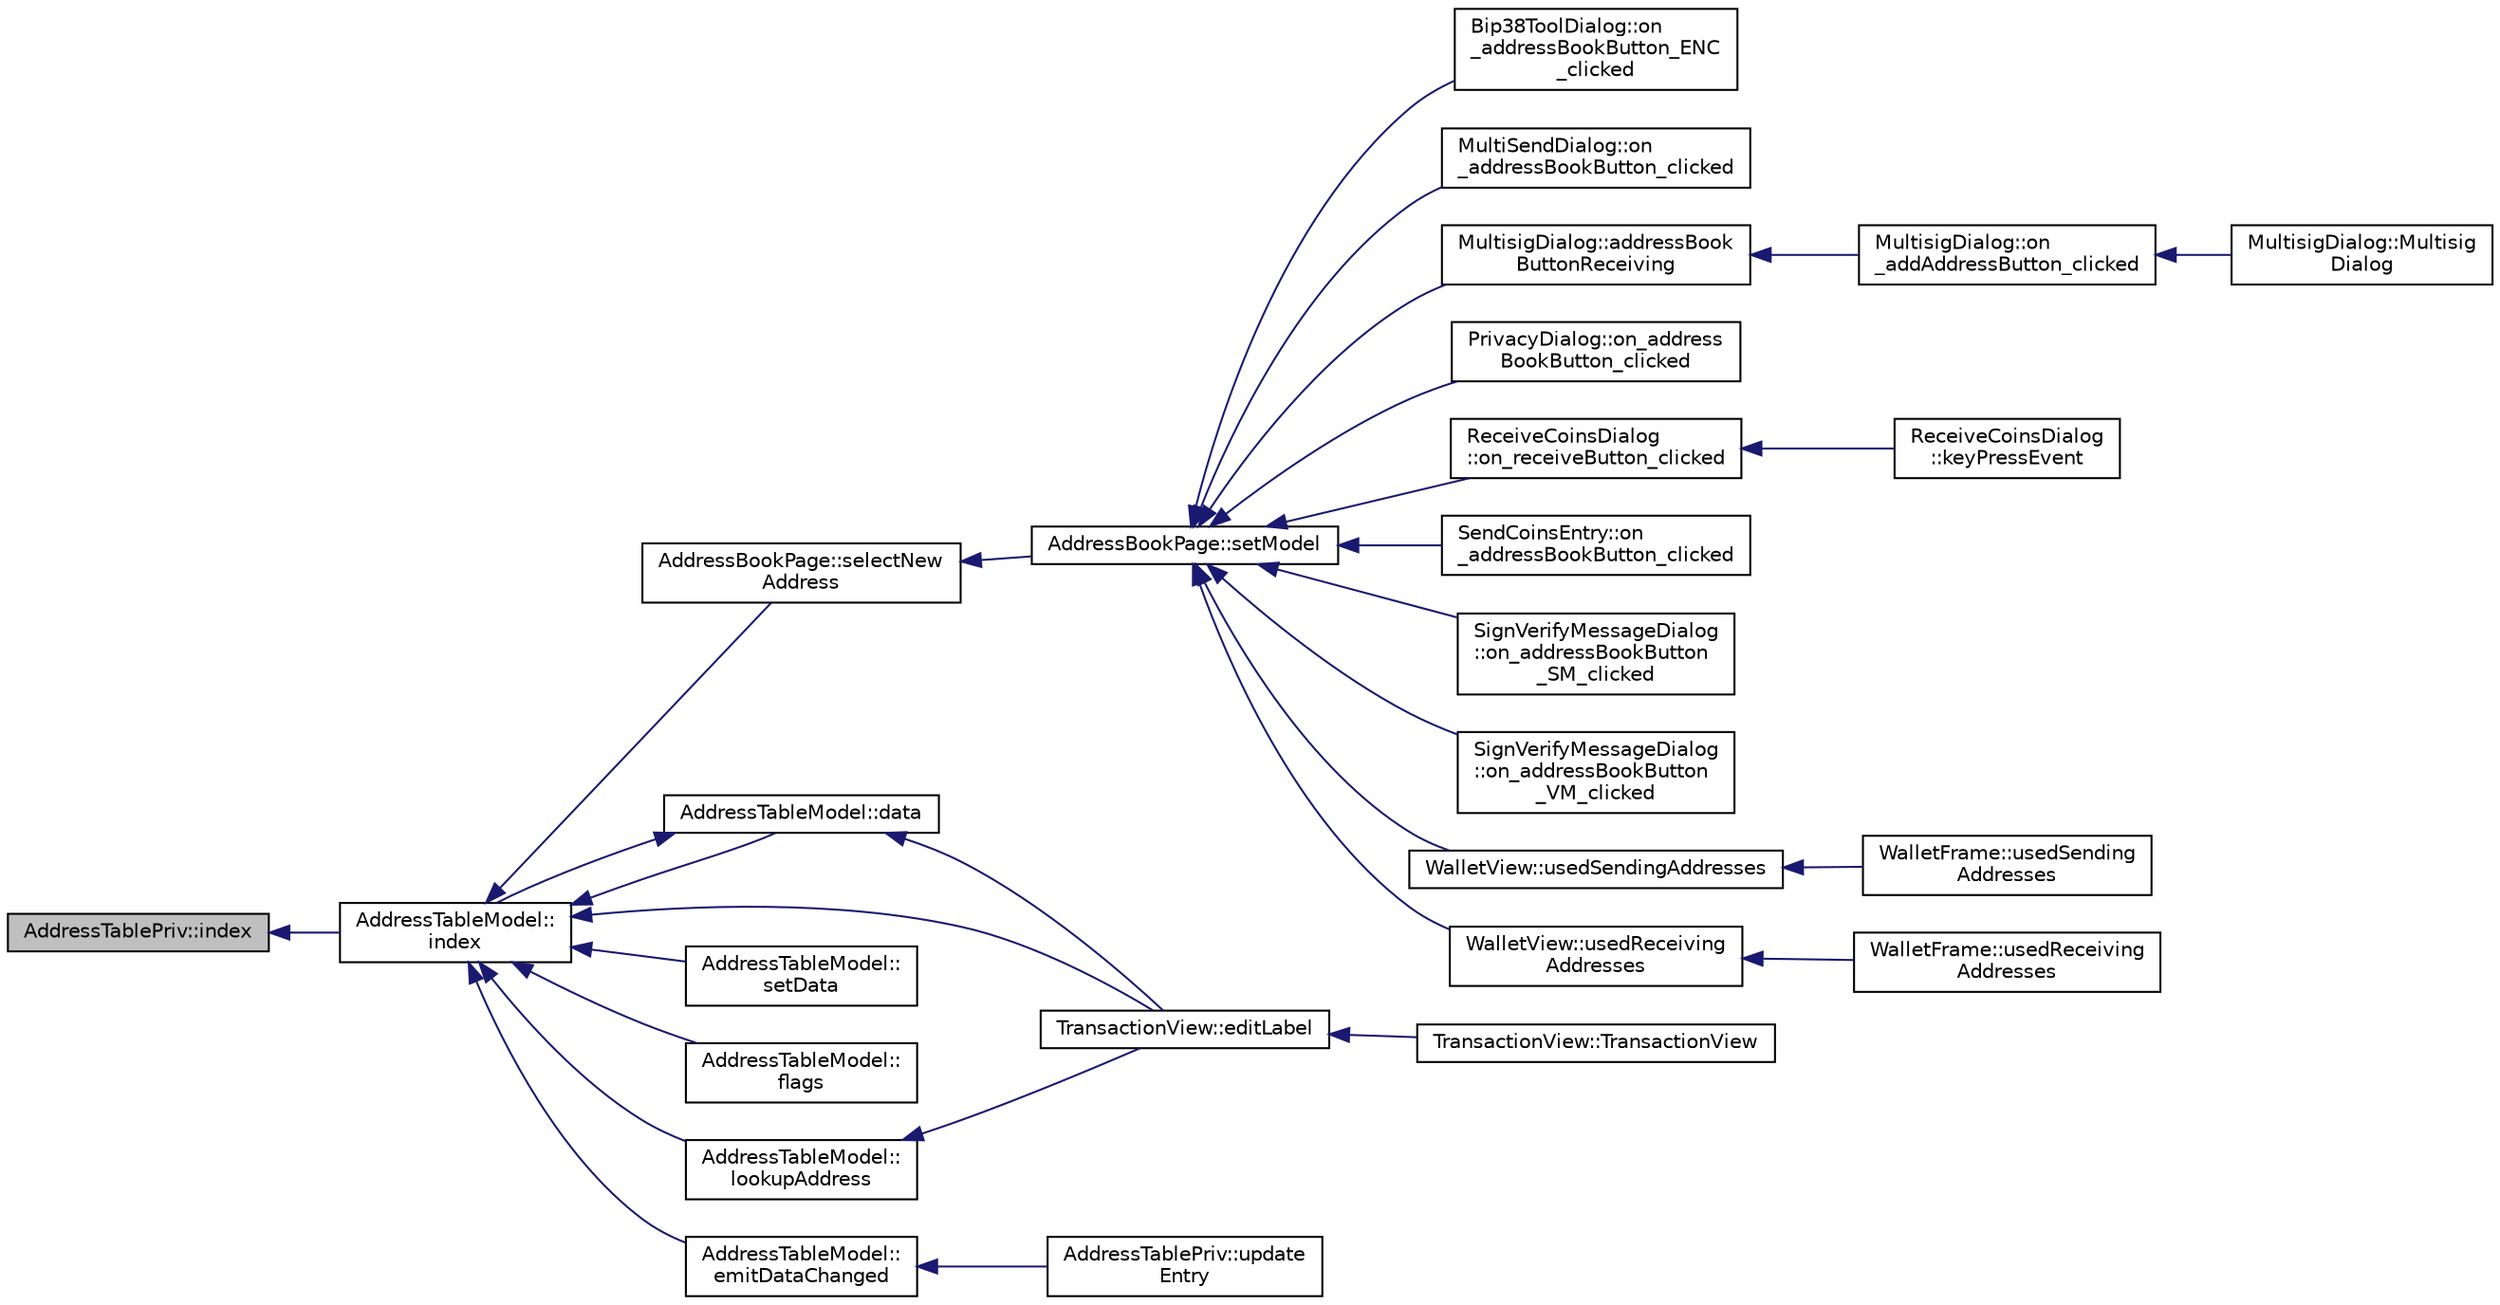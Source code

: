 digraph "AddressTablePriv::index"
{
  edge [fontname="Helvetica",fontsize="10",labelfontname="Helvetica",labelfontsize="10"];
  node [fontname="Helvetica",fontsize="10",shape=record];
  rankdir="LR";
  Node3 [label="AddressTablePriv::index",height=0.2,width=0.4,color="black", fillcolor="grey75", style="filled", fontcolor="black"];
  Node3 -> Node4 [dir="back",color="midnightblue",fontsize="10",style="solid",fontname="Helvetica"];
  Node4 [label="AddressTableModel::\lindex",height=0.2,width=0.4,color="black", fillcolor="white", style="filled",URL="$class_address_table_model.html#a74e9123471948255f87271c823c82854"];
  Node4 -> Node5 [dir="back",color="midnightblue",fontsize="10",style="solid",fontname="Helvetica"];
  Node5 [label="AddressBookPage::selectNew\lAddress",height=0.2,width=0.4,color="black", fillcolor="white", style="filled",URL="$class_address_book_page.html#ab62ba5d31e2d64c4d901da58d6b32a59",tooltip="New entry/entries were added to address table. "];
  Node5 -> Node6 [dir="back",color="midnightblue",fontsize="10",style="solid",fontname="Helvetica"];
  Node6 [label="AddressBookPage::setModel",height=0.2,width=0.4,color="black", fillcolor="white", style="filled",URL="$class_address_book_page.html#a1282cda9cb0300ee04c472ec4c9949f3"];
  Node6 -> Node7 [dir="back",color="midnightblue",fontsize="10",style="solid",fontname="Helvetica"];
  Node7 [label="Bip38ToolDialog::on\l_addressBookButton_ENC\l_clicked",height=0.2,width=0.4,color="black", fillcolor="white", style="filled",URL="$class_bip38_tool_dialog.html#a7551549c8777106ec5c4e9abae2f70e2"];
  Node6 -> Node8 [dir="back",color="midnightblue",fontsize="10",style="solid",fontname="Helvetica"];
  Node8 [label="MultiSendDialog::on\l_addressBookButton_clicked",height=0.2,width=0.4,color="black", fillcolor="white", style="filled",URL="$class_multi_send_dialog.html#a5db2b722cb200381222da8e4e3c6dbf0"];
  Node6 -> Node9 [dir="back",color="midnightblue",fontsize="10",style="solid",fontname="Helvetica"];
  Node9 [label="MultisigDialog::addressBook\lButtonReceiving",height=0.2,width=0.4,color="black", fillcolor="white", style="filled",URL="$class_multisig_dialog.html#a9eff449f2cb8951c5cdd62342e44b14d"];
  Node9 -> Node10 [dir="back",color="midnightblue",fontsize="10",style="solid",fontname="Helvetica"];
  Node10 [label="MultisigDialog::on\l_addAddressButton_clicked",height=0.2,width=0.4,color="black", fillcolor="white", style="filled",URL="$class_multisig_dialog.html#a8f26906e6f4d25273e15c95d90cc14fa"];
  Node10 -> Node11 [dir="back",color="midnightblue",fontsize="10",style="solid",fontname="Helvetica"];
  Node11 [label="MultisigDialog::Multisig\lDialog",height=0.2,width=0.4,color="black", fillcolor="white", style="filled",URL="$class_multisig_dialog.html#af8ff2a9f6dc05a9468d955cb428c6474"];
  Node6 -> Node12 [dir="back",color="midnightblue",fontsize="10",style="solid",fontname="Helvetica"];
  Node12 [label="PrivacyDialog::on_address\lBookButton_clicked",height=0.2,width=0.4,color="black", fillcolor="white", style="filled",URL="$class_privacy_dialog.html#a51f99c76a48f7a6e978876b3bd41366d"];
  Node6 -> Node13 [dir="back",color="midnightblue",fontsize="10",style="solid",fontname="Helvetica"];
  Node13 [label="ReceiveCoinsDialog\l::on_receiveButton_clicked",height=0.2,width=0.4,color="black", fillcolor="white", style="filled",URL="$class_receive_coins_dialog.html#a9db8de31f6889288cb22c061aa51e0cd"];
  Node13 -> Node14 [dir="back",color="midnightblue",fontsize="10",style="solid",fontname="Helvetica"];
  Node14 [label="ReceiveCoinsDialog\l::keyPressEvent",height=0.2,width=0.4,color="black", fillcolor="white", style="filled",URL="$class_receive_coins_dialog.html#abcf17b510c473bf3e94ef12f7f5cfc10"];
  Node6 -> Node15 [dir="back",color="midnightblue",fontsize="10",style="solid",fontname="Helvetica"];
  Node15 [label="SendCoinsEntry::on\l_addressBookButton_clicked",height=0.2,width=0.4,color="black", fillcolor="white", style="filled",URL="$class_send_coins_entry.html#ac661741d286d9f3db32f78bd22125cb0"];
  Node6 -> Node16 [dir="back",color="midnightblue",fontsize="10",style="solid",fontname="Helvetica"];
  Node16 [label="SignVerifyMessageDialog\l::on_addressBookButton\l_SM_clicked",height=0.2,width=0.4,color="black", fillcolor="white", style="filled",URL="$class_sign_verify_message_dialog.html#a792a3bd647958c8ae74286c5ab3cf205"];
  Node6 -> Node17 [dir="back",color="midnightblue",fontsize="10",style="solid",fontname="Helvetica"];
  Node17 [label="SignVerifyMessageDialog\l::on_addressBookButton\l_VM_clicked",height=0.2,width=0.4,color="black", fillcolor="white", style="filled",URL="$class_sign_verify_message_dialog.html#a90ceb00084c68da5e9c481ba0841d976"];
  Node6 -> Node18 [dir="back",color="midnightblue",fontsize="10",style="solid",fontname="Helvetica"];
  Node18 [label="WalletView::usedSendingAddresses",height=0.2,width=0.4,color="black", fillcolor="white", style="filled",URL="$class_wallet_view.html#a6f0d012c18ea2df7336c852abe2a50d0",tooltip="Show used sending addresses. "];
  Node18 -> Node19 [dir="back",color="midnightblue",fontsize="10",style="solid",fontname="Helvetica"];
  Node19 [label="WalletFrame::usedSending\lAddresses",height=0.2,width=0.4,color="black", fillcolor="white", style="filled",URL="$class_wallet_frame.html#a7f697d220e7ea40d6e4d6e6c5e9ef3b4",tooltip="Show used sending addresses. "];
  Node6 -> Node20 [dir="back",color="midnightblue",fontsize="10",style="solid",fontname="Helvetica"];
  Node20 [label="WalletView::usedReceiving\lAddresses",height=0.2,width=0.4,color="black", fillcolor="white", style="filled",URL="$class_wallet_view.html#accb5d9e2789c62e03ad1723518d31c02",tooltip="Show used receiving addresses. "];
  Node20 -> Node21 [dir="back",color="midnightblue",fontsize="10",style="solid",fontname="Helvetica"];
  Node21 [label="WalletFrame::usedReceiving\lAddresses",height=0.2,width=0.4,color="black", fillcolor="white", style="filled",URL="$class_wallet_frame.html#a9273a0b98cf7ec9fc344658c38a4a0a3",tooltip="Show used receiving addresses. "];
  Node4 -> Node22 [dir="back",color="midnightblue",fontsize="10",style="solid",fontname="Helvetica"];
  Node22 [label="AddressTableModel::data",height=0.2,width=0.4,color="black", fillcolor="white", style="filled",URL="$class_address_table_model.html#a79b07007c147962c0119310ebd4931c1"];
  Node22 -> Node4 [dir="back",color="midnightblue",fontsize="10",style="solid",fontname="Helvetica"];
  Node22 -> Node23 [dir="back",color="midnightblue",fontsize="10",style="solid",fontname="Helvetica"];
  Node23 [label="TransactionView::editLabel",height=0.2,width=0.4,color="black", fillcolor="white", style="filled",URL="$class_transaction_view.html#a18817639384e53f94fc1ad956d7263d9"];
  Node23 -> Node24 [dir="back",color="midnightblue",fontsize="10",style="solid",fontname="Helvetica"];
  Node24 [label="TransactionView::TransactionView",height=0.2,width=0.4,color="black", fillcolor="white", style="filled",URL="$class_transaction_view.html#a0c5e8b90206b4e8b8bf68dd7e319798f"];
  Node4 -> Node25 [dir="back",color="midnightblue",fontsize="10",style="solid",fontname="Helvetica"];
  Node25 [label="AddressTableModel::\lsetData",height=0.2,width=0.4,color="black", fillcolor="white", style="filled",URL="$class_address_table_model.html#a5c6bd467fd1fc499d126fe2b7380ce5c"];
  Node4 -> Node26 [dir="back",color="midnightblue",fontsize="10",style="solid",fontname="Helvetica"];
  Node26 [label="AddressTableModel::\lflags",height=0.2,width=0.4,color="black", fillcolor="white", style="filled",URL="$class_address_table_model.html#a5b5e72b36671632ac72921071b3ec8c3"];
  Node4 -> Node27 [dir="back",color="midnightblue",fontsize="10",style="solid",fontname="Helvetica"];
  Node27 [label="AddressTableModel::\llookupAddress",height=0.2,width=0.4,color="black", fillcolor="white", style="filled",URL="$class_address_table_model.html#a0beb94d838781d9055e393b37bf68f83"];
  Node27 -> Node23 [dir="back",color="midnightblue",fontsize="10",style="solid",fontname="Helvetica"];
  Node4 -> Node28 [dir="back",color="midnightblue",fontsize="10",style="solid",fontname="Helvetica"];
  Node28 [label="AddressTableModel::\lemitDataChanged",height=0.2,width=0.4,color="black", fillcolor="white", style="filled",URL="$class_address_table_model.html#a42cbcc82a8752c4af3b75fd62e8c7a40",tooltip="Notify listeners that data changed. "];
  Node28 -> Node29 [dir="back",color="midnightblue",fontsize="10",style="solid",fontname="Helvetica"];
  Node29 [label="AddressTablePriv::update\lEntry",height=0.2,width=0.4,color="black", fillcolor="white", style="filled",URL="$class_address_table_priv.html#a01a7d8f679bb8350038ac4326db11233"];
  Node4 -> Node23 [dir="back",color="midnightblue",fontsize="10",style="solid",fontname="Helvetica"];
}
